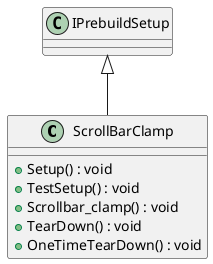 @startuml
class ScrollBarClamp {
    + Setup() : void
    + TestSetup() : void
    + Scrollbar_clamp() : void
    + TearDown() : void
    + OneTimeTearDown() : void
}
IPrebuildSetup <|-- ScrollBarClamp
@enduml
